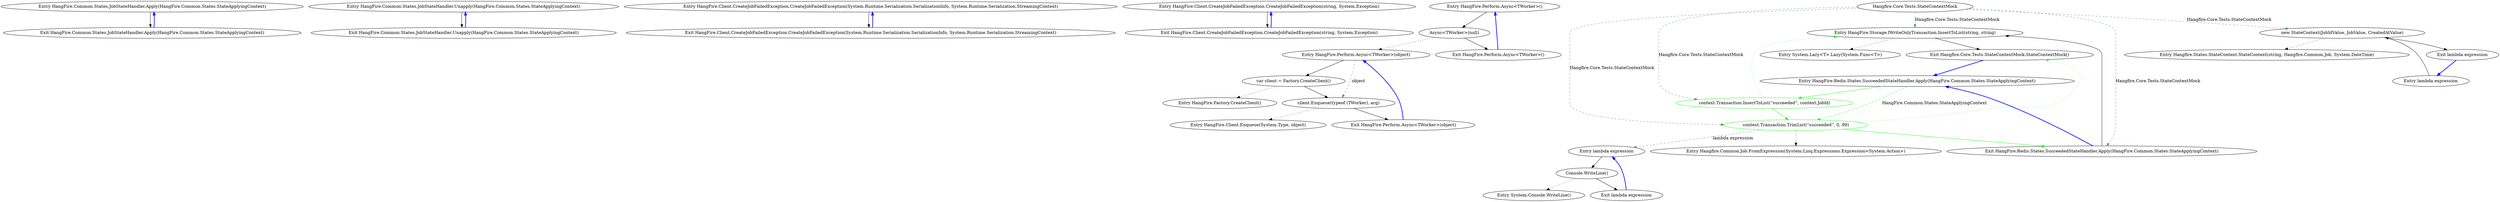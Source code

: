 digraph  {
n0 [label="Entry HangFire.Common.States.JobStateHandler.Apply(HangFire.Common.States.StateApplyingContext)", span="22-22", cluster="HangFire.Common.States.JobStateHandler.Apply(HangFire.Common.States.StateApplyingContext)"];
n1 [label="Exit HangFire.Common.States.JobStateHandler.Apply(HangFire.Common.States.StateApplyingContext)", span="22-22", cluster="HangFire.Common.States.JobStateHandler.Apply(HangFire.Common.States.StateApplyingContext)"];
n2 [label="Entry HangFire.Common.States.JobStateHandler.Unapply(HangFire.Common.States.StateApplyingContext)", span="26-26", cluster="HangFire.Common.States.JobStateHandler.Unapply(HangFire.Common.States.StateApplyingContext)"];
n3 [label="Exit HangFire.Common.States.JobStateHandler.Unapply(HangFire.Common.States.StateApplyingContext)", span="26-26", cluster="HangFire.Common.States.JobStateHandler.Unapply(HangFire.Common.States.StateApplyingContext)"];
m0_2 [label="Entry HangFire.Client.CreateJobFailedException.CreateJobFailedException(System.Runtime.Serialization.SerializationInfo, System.Runtime.Serialization.StreamingContext)", span="27-27", cluster="HangFire.Client.CreateJobFailedException.CreateJobFailedException(System.Runtime.Serialization.SerializationInfo, System.Runtime.Serialization.StreamingContext)", file="CreateJobFailedException.cs"];
m0_3 [label="Exit HangFire.Client.CreateJobFailedException.CreateJobFailedException(System.Runtime.Serialization.SerializationInfo, System.Runtime.Serialization.StreamingContext)", span="27-27", cluster="HangFire.Client.CreateJobFailedException.CreateJobFailedException(System.Runtime.Serialization.SerializationInfo, System.Runtime.Serialization.StreamingContext)", file="CreateJobFailedException.cs"];
m0_0 [label="Entry HangFire.Client.CreateJobFailedException.CreateJobFailedException(string, System.Exception)", span="22-22", cluster="HangFire.Client.CreateJobFailedException.CreateJobFailedException(string, System.Exception)", file="CreateJobFailedException.cs"];
m0_1 [label="Exit HangFire.Client.CreateJobFailedException.CreateJobFailedException(string, System.Exception)", span="22-22", cluster="HangFire.Client.CreateJobFailedException.CreateJobFailedException(string, System.Exception)", file="CreateJobFailedException.cs"];
m1_0 [label="Entry HangFire.Perform.Async<TWorker>()", span="4-4", cluster="HangFire.Perform.Async<TWorker>()", file="JobClient.cs"];
m1_1 [label="Async<TWorker>(null)", span="7-7", cluster="HangFire.Perform.Async<TWorker>()", file="JobClient.cs"];
m1_2 [label="Exit HangFire.Perform.Async<TWorker>()", span="4-4", cluster="HangFire.Perform.Async<TWorker>()", file="JobClient.cs"];
m1_3 [label="Entry HangFire.Perform.Async<TWorker>(object)", span="10-10", cluster="HangFire.Perform.Async<TWorker>(object)", file="JobClient.cs"];
m1_4 [label="var client = Factory.CreateClient()", span="13-13", cluster="HangFire.Perform.Async<TWorker>(object)", file="JobClient.cs"];
m1_5 [label="client.Enqueue(typeof (TWorker), arg)", span="15-15", cluster="HangFire.Perform.Async<TWorker>(object)", file="JobClient.cs"];
m1_6 [label="Exit HangFire.Perform.Async<TWorker>(object)", span="10-10", cluster="HangFire.Perform.Async<TWorker>(object)", file="JobClient.cs"];
m1_8 [label="Entry HangFire.Client.Enqueue(System.Type, object)", span="14-14", cluster="HangFire.Client.Enqueue(System.Type, object)", file="JobClient.cs"];
m1_7 [label="Entry HangFire.Factory.CreateClient()", span="7-7", cluster="HangFire.Factory.CreateClient()", file="JobClient.cs"];
m2_7 [label="Entry System.Lazy<T>.Lazy(System.Func<T>)", span="0-0", cluster="System.Lazy<T>.Lazy(System.Func<T>)", file="Perform.cs"];
m2_5 [label="Exit Hangfire.Core.Tests.StateContextMock.StateContextMock()", span="10-10", cluster="Hangfire.Core.Tests.StateContextMock.StateContextMock()", file="Perform.cs"];
m2_0 [label="Entry HangFire.Redis.States.SucceededStateHandler.Apply(HangFire.Common.States.StateApplyingContext)", span="7-7", cluster="HangFire.Redis.States.SucceededStateHandler.Apply(HangFire.Common.States.StateApplyingContext)", file="Perform.cs"];
m2_1 [label="context.Transaction.InsertToList(''succeeded'', context.JobId)", span="9-9", cluster="HangFire.Redis.States.SucceededStateHandler.Apply(HangFire.Common.States.StateApplyingContext)", file="Perform.cs", color=green, community=0];
m2_2 [label="context.Transaction.TrimList(''succeeded'', 0, 99)", span="10-10", cluster="HangFire.Redis.States.SucceededStateHandler.Apply(HangFire.Common.States.StateApplyingContext)", file="Perform.cs", color=green, community=0];
m2_3 [label="Exit HangFire.Redis.States.SucceededStateHandler.Apply(HangFire.Common.States.StateApplyingContext)", span="7-7", cluster="HangFire.Redis.States.SucceededStateHandler.Apply(HangFire.Common.States.StateApplyingContext)", file="Perform.cs"];
m2_4 [label="Entry HangFire.Storage.IWriteOnlyTransaction.InsertToList(string, string)", span="30-30", cluster="HangFire.Storage.IWriteOnlyTransaction.InsertToList(string, string)", file="Perform.cs"];
m2_15 [label="Entry Hangfire.States.StateContext.StateContext(string, Hangfire.Common.Job, System.DateTime)", span="25-25", cluster="Hangfire.States.StateContext.StateContext(string, Hangfire.Common.Job, System.DateTime)", file="Perform.cs"];
m2_11 [label="Entry System.Console.WriteLine()", span="0-0", cluster="System.Console.WriteLine()", file="Perform.cs"];
m2_12 [label="Entry lambda expression", span="17-17", cluster="lambda expression", file="Perform.cs"];
m2_8 [label="Entry lambda expression", span="13-13", cluster="lambda expression", file="Perform.cs"];
m2_9 [label="Console.WriteLine()", span="13-13", cluster="lambda expression", file="Perform.cs"];
m2_10 [label="Exit lambda expression", span="13-13", cluster="lambda expression", file="Perform.cs"];
m2_13 [label="new StateContext(JobIdValue, JobValue, CreatedAtValue)", span="17-17", cluster="lambda expression", file="Perform.cs"];
m2_14 [label="Exit lambda expression", span="17-17", cluster="lambda expression", file="Perform.cs"];
m2_6 [label="Entry Hangfire.Common.Job.FromExpression(System.Linq.Expressions.Expression<System.Action>)", span="148-148", cluster="Hangfire.Common.Job.FromExpression(System.Linq.Expressions.Expression<System.Action>)", file="Perform.cs"];
m2_16 [label="Hangfire.Core.Tests.StateContextMock", span="", file="Perform.cs"];
n0 -> n1  [key=0, style=solid];
n1 -> n0  [key=0, style=bold, color=blue];
n2 -> n3  [key=0, style=solid];
n3 -> n2  [key=0, style=bold, color=blue];
m0_2 -> m0_3  [key=0, style=solid];
m0_3 -> m0_2  [key=0, style=bold, color=blue];
m0_0 -> m0_1  [key=0, style=solid];
m0_1 -> m0_0  [key=0, style=bold, color=blue];
m1_0 -> m1_1  [key=0, style=solid];
m1_1 -> m1_2  [key=0, style=solid];
m1_1 -> m1_3  [key=2, style=dotted];
m1_2 -> m1_0  [key=0, style=bold, color=blue];
m1_3 -> m1_4  [key=0, style=solid];
m1_3 -> m1_5  [key=1, style=dashed, color=darkseagreen4, label=object];
m1_4 -> m1_5  [key=0, style=solid];
m1_4 -> m1_7  [key=2, style=dotted];
m1_5 -> m1_6  [key=0, style=solid];
m1_5 -> m1_8  [key=2, style=dotted];
m1_6 -> m1_3  [key=0, style=bold, color=blue];
m2_5 -> m2_0  [key=0, style=bold, color=blue];
m2_0 -> m2_1  [key=0, style=solid, color=green];
m2_0 -> m2_2  [key=1, style=dashed, color=green, label="HangFire.Common.States.StateApplyingContext"];
m2_1 -> m2_2  [key=0, style=solid, color=green];
m2_1 -> m2_4  [key=2, style=dotted, color=green];
m2_2 -> m2_3  [key=0, style=solid, color=green];
m2_2 -> m2_6  [key=2, style=dotted];
m2_2 -> m2_8  [key=1, style=dashed, color=darkseagreen4, label="lambda expression"];
m2_2 -> m2_5  [key=2, style=dotted, color=green];
m2_3 -> m2_4  [key=0, style=solid];
m2_3 -> m2_0  [key=0, style=bold, color=blue];
m2_4 -> m2_5  [key=0, style=solid];
m2_4 -> m2_7  [key=2, style=dotted];
m2_12 -> m2_13  [key=0, style=solid];
m2_8 -> m2_9  [key=0, style=solid];
m2_9 -> m2_10  [key=0, style=solid];
m2_9 -> m2_11  [key=2, style=dotted];
m2_10 -> m2_8  [key=0, style=bold, color=blue];
m2_13 -> m2_14  [key=0, style=solid];
m2_13 -> m2_15  [key=2, style=dotted];
m2_14 -> m2_12  [key=0, style=bold, color=blue];
m2_16 -> m2_1  [key=1, style=dashed, color=darkseagreen4, label="Hangfire.Core.Tests.StateContextMock"];
m2_16 -> m2_2  [key=1, style=dashed, color=darkseagreen4, label="Hangfire.Core.Tests.StateContextMock"];
m2_16 -> m2_3  [key=1, style=dashed, color=darkseagreen4, label="Hangfire.Core.Tests.StateContextMock"];
m2_16 -> m2_4  [key=1, style=dashed, color=darkseagreen4, label="Hangfire.Core.Tests.StateContextMock"];
m2_16 -> m2_13  [key=1, style=dashed, color=darkseagreen4, label="Hangfire.Core.Tests.StateContextMock"];
}
